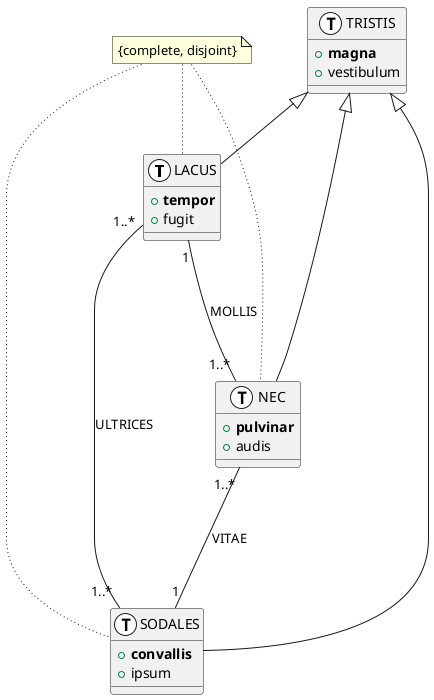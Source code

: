 @startuml "inheritance"

!define Table(x) class "x" << (T,#FFFFFF) >>
!define pk(x) <b>x</b>

"LACUS" "1" --- "1..*" "NEC": "MOLLIS"

Table("NEC") {
    {field} + pk(pulvinar)
    {field} + audis
}

Table("LACUS") {
    {field} + pk(tempor)
    {field} + fugit
}

note "{complete, disjoint}" as GENERALIZATION_0
GENERALIZATION_0 -[dotted]- LACUS
GENERALIZATION_0 -[dotted]- NEC
GENERALIZATION_0 -[dotted]- SODALES
TRISTIS <|-- LACUS
TRISTIS <|-- NEC
TRISTIS <|-- SODALES

Table("TRISTIS") {
    {field} + pk(magna)
    {field} + vestibulum
}

"NEC" "1..*" --- "1" "SODALES": "VITAE"

"SODALES" "1..*" --- "1..*" "LACUS": "ULTRICES"

Table("SODALES") {
    {field} + pk(convallis)
    {field} + ipsum
}

@enduml
